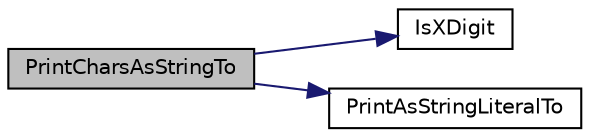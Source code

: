 digraph "PrintCharsAsStringTo"
{
 // INTERACTIVE_SVG=YES
 // LATEX_PDF_SIZE
  bgcolor="transparent";
  edge [fontname="Helvetica",fontsize="10",labelfontname="Helvetica",labelfontsize="10"];
  node [fontname="Helvetica",fontsize="10",shape=record];
  rankdir="LR";
  Node1 [label="PrintCharsAsStringTo",height=0.2,width=0.4,color="black", fillcolor="grey75", style="filled", fontcolor="black",tooltip=" "];
  Node1 -> Node2 [color="midnightblue",fontsize="10",style="solid",fontname="Helvetica"];
  Node2 [label="IsXDigit",height=0.2,width=0.4,color="black",URL="$d0/da7/namespacetesting_1_1internal_aa234ef141278263fb143b616c74c86e7.html#aa234ef141278263fb143b616c74c86e7",tooltip=" "];
  Node1 -> Node3 [color="midnightblue",fontsize="10",style="solid",fontname="Helvetica"];
  Node3 [label="PrintAsStringLiteralTo",height=0.2,width=0.4,color="black",URL="$d0/da7/namespacetesting_1_1internal_a8c5838995d7bb9e4232b69e6bcdb9ab8.html#a8c5838995d7bb9e4232b69e6bcdb9ab8",tooltip=" "];
}
